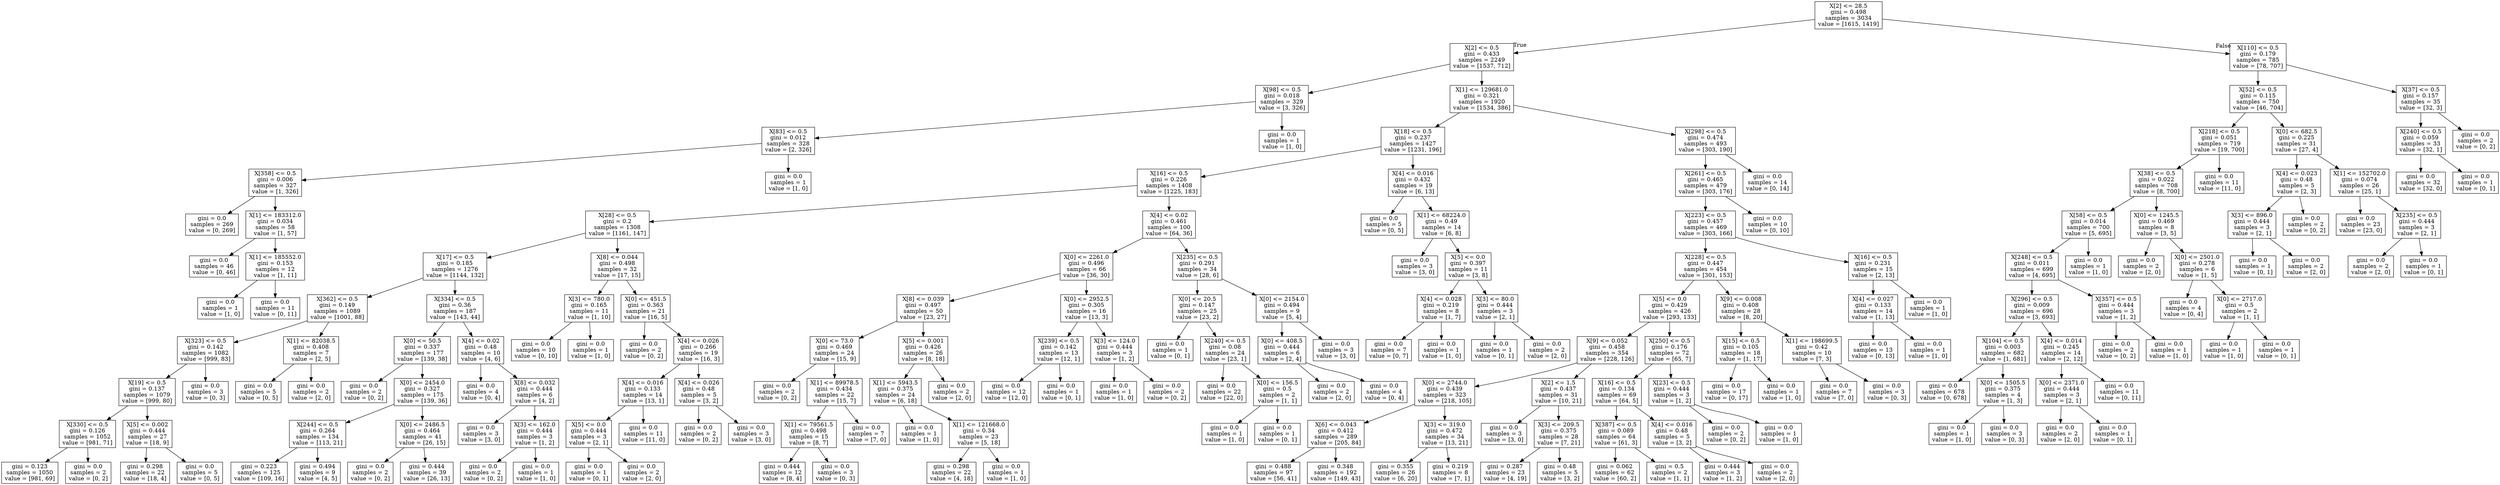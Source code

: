 digraph Tree {
node [shape=box] ;
0 [label="X[2] <= 28.5\ngini = 0.498\nsamples = 3034\nvalue = [1615, 1419]"] ;
1 [label="X[2] <= 0.5\ngini = 0.433\nsamples = 2249\nvalue = [1537, 712]"] ;
0 -> 1 [labeldistance=2.5, labelangle=45, headlabel="True"] ;
2 [label="X[98] <= 0.5\ngini = 0.018\nsamples = 329\nvalue = [3, 326]"] ;
1 -> 2 ;
3 [label="X[83] <= 0.5\ngini = 0.012\nsamples = 328\nvalue = [2, 326]"] ;
2 -> 3 ;
4 [label="X[358] <= 0.5\ngini = 0.006\nsamples = 327\nvalue = [1, 326]"] ;
3 -> 4 ;
5 [label="gini = 0.0\nsamples = 269\nvalue = [0, 269]"] ;
4 -> 5 ;
6 [label="X[1] <= 183312.0\ngini = 0.034\nsamples = 58\nvalue = [1, 57]"] ;
4 -> 6 ;
7 [label="gini = 0.0\nsamples = 46\nvalue = [0, 46]"] ;
6 -> 7 ;
8 [label="X[1] <= 185552.0\ngini = 0.153\nsamples = 12\nvalue = [1, 11]"] ;
6 -> 8 ;
9 [label="gini = 0.0\nsamples = 1\nvalue = [1, 0]"] ;
8 -> 9 ;
10 [label="gini = 0.0\nsamples = 11\nvalue = [0, 11]"] ;
8 -> 10 ;
11 [label="gini = 0.0\nsamples = 1\nvalue = [1, 0]"] ;
3 -> 11 ;
12 [label="gini = 0.0\nsamples = 1\nvalue = [1, 0]"] ;
2 -> 12 ;
13 [label="X[1] <= 129681.0\ngini = 0.321\nsamples = 1920\nvalue = [1534, 386]"] ;
1 -> 13 ;
14 [label="X[18] <= 0.5\ngini = 0.237\nsamples = 1427\nvalue = [1231, 196]"] ;
13 -> 14 ;
15 [label="X[16] <= 0.5\ngini = 0.226\nsamples = 1408\nvalue = [1225, 183]"] ;
14 -> 15 ;
16 [label="X[28] <= 0.5\ngini = 0.2\nsamples = 1308\nvalue = [1161, 147]"] ;
15 -> 16 ;
17 [label="X[17] <= 0.5\ngini = 0.185\nsamples = 1276\nvalue = [1144, 132]"] ;
16 -> 17 ;
18 [label="X[362] <= 0.5\ngini = 0.149\nsamples = 1089\nvalue = [1001, 88]"] ;
17 -> 18 ;
19 [label="X[323] <= 0.5\ngini = 0.142\nsamples = 1082\nvalue = [999, 83]"] ;
18 -> 19 ;
20 [label="X[19] <= 0.5\ngini = 0.137\nsamples = 1079\nvalue = [999, 80]"] ;
19 -> 20 ;
21 [label="X[330] <= 0.5\ngini = 0.126\nsamples = 1052\nvalue = [981, 71]"] ;
20 -> 21 ;
22 [label="gini = 0.123\nsamples = 1050\nvalue = [981, 69]"] ;
21 -> 22 ;
23 [label="gini = 0.0\nsamples = 2\nvalue = [0, 2]"] ;
21 -> 23 ;
24 [label="X[5] <= 0.002\ngini = 0.444\nsamples = 27\nvalue = [18, 9]"] ;
20 -> 24 ;
25 [label="gini = 0.298\nsamples = 22\nvalue = [18, 4]"] ;
24 -> 25 ;
26 [label="gini = 0.0\nsamples = 5\nvalue = [0, 5]"] ;
24 -> 26 ;
27 [label="gini = 0.0\nsamples = 3\nvalue = [0, 3]"] ;
19 -> 27 ;
28 [label="X[1] <= 82038.5\ngini = 0.408\nsamples = 7\nvalue = [2, 5]"] ;
18 -> 28 ;
29 [label="gini = 0.0\nsamples = 5\nvalue = [0, 5]"] ;
28 -> 29 ;
30 [label="gini = 0.0\nsamples = 2\nvalue = [2, 0]"] ;
28 -> 30 ;
31 [label="X[334] <= 0.5\ngini = 0.36\nsamples = 187\nvalue = [143, 44]"] ;
17 -> 31 ;
32 [label="X[0] <= 50.5\ngini = 0.337\nsamples = 177\nvalue = [139, 38]"] ;
31 -> 32 ;
33 [label="gini = 0.0\nsamples = 2\nvalue = [0, 2]"] ;
32 -> 33 ;
34 [label="X[0] <= 2454.0\ngini = 0.327\nsamples = 175\nvalue = [139, 36]"] ;
32 -> 34 ;
35 [label="X[244] <= 0.5\ngini = 0.264\nsamples = 134\nvalue = [113, 21]"] ;
34 -> 35 ;
36 [label="gini = 0.223\nsamples = 125\nvalue = [109, 16]"] ;
35 -> 36 ;
37 [label="gini = 0.494\nsamples = 9\nvalue = [4, 5]"] ;
35 -> 37 ;
38 [label="X[0] <= 2486.5\ngini = 0.464\nsamples = 41\nvalue = [26, 15]"] ;
34 -> 38 ;
39 [label="gini = 0.0\nsamples = 2\nvalue = [0, 2]"] ;
38 -> 39 ;
40 [label="gini = 0.444\nsamples = 39\nvalue = [26, 13]"] ;
38 -> 40 ;
41 [label="X[4] <= 0.02\ngini = 0.48\nsamples = 10\nvalue = [4, 6]"] ;
31 -> 41 ;
42 [label="gini = 0.0\nsamples = 4\nvalue = [0, 4]"] ;
41 -> 42 ;
43 [label="X[8] <= 0.032\ngini = 0.444\nsamples = 6\nvalue = [4, 2]"] ;
41 -> 43 ;
44 [label="gini = 0.0\nsamples = 3\nvalue = [3, 0]"] ;
43 -> 44 ;
45 [label="X[3] <= 162.0\ngini = 0.444\nsamples = 3\nvalue = [1, 2]"] ;
43 -> 45 ;
46 [label="gini = 0.0\nsamples = 2\nvalue = [0, 2]"] ;
45 -> 46 ;
47 [label="gini = 0.0\nsamples = 1\nvalue = [1, 0]"] ;
45 -> 47 ;
48 [label="X[8] <= 0.044\ngini = 0.498\nsamples = 32\nvalue = [17, 15]"] ;
16 -> 48 ;
49 [label="X[3] <= 780.0\ngini = 0.165\nsamples = 11\nvalue = [1, 10]"] ;
48 -> 49 ;
50 [label="gini = 0.0\nsamples = 10\nvalue = [0, 10]"] ;
49 -> 50 ;
51 [label="gini = 0.0\nsamples = 1\nvalue = [1, 0]"] ;
49 -> 51 ;
52 [label="X[0] <= 451.5\ngini = 0.363\nsamples = 21\nvalue = [16, 5]"] ;
48 -> 52 ;
53 [label="gini = 0.0\nsamples = 2\nvalue = [0, 2]"] ;
52 -> 53 ;
54 [label="X[4] <= 0.026\ngini = 0.266\nsamples = 19\nvalue = [16, 3]"] ;
52 -> 54 ;
55 [label="X[4] <= 0.016\ngini = 0.133\nsamples = 14\nvalue = [13, 1]"] ;
54 -> 55 ;
56 [label="X[5] <= 0.0\ngini = 0.444\nsamples = 3\nvalue = [2, 1]"] ;
55 -> 56 ;
57 [label="gini = 0.0\nsamples = 1\nvalue = [0, 1]"] ;
56 -> 57 ;
58 [label="gini = 0.0\nsamples = 2\nvalue = [2, 0]"] ;
56 -> 58 ;
59 [label="gini = 0.0\nsamples = 11\nvalue = [11, 0]"] ;
55 -> 59 ;
60 [label="X[4] <= 0.026\ngini = 0.48\nsamples = 5\nvalue = [3, 2]"] ;
54 -> 60 ;
61 [label="gini = 0.0\nsamples = 2\nvalue = [0, 2]"] ;
60 -> 61 ;
62 [label="gini = 0.0\nsamples = 3\nvalue = [3, 0]"] ;
60 -> 62 ;
63 [label="X[4] <= 0.02\ngini = 0.461\nsamples = 100\nvalue = [64, 36]"] ;
15 -> 63 ;
64 [label="X[0] <= 2261.0\ngini = 0.496\nsamples = 66\nvalue = [36, 30]"] ;
63 -> 64 ;
65 [label="X[8] <= 0.039\ngini = 0.497\nsamples = 50\nvalue = [23, 27]"] ;
64 -> 65 ;
66 [label="X[0] <= 73.0\ngini = 0.469\nsamples = 24\nvalue = [15, 9]"] ;
65 -> 66 ;
67 [label="gini = 0.0\nsamples = 2\nvalue = [0, 2]"] ;
66 -> 67 ;
68 [label="X[1] <= 89978.5\ngini = 0.434\nsamples = 22\nvalue = [15, 7]"] ;
66 -> 68 ;
69 [label="X[1] <= 79561.5\ngini = 0.498\nsamples = 15\nvalue = [8, 7]"] ;
68 -> 69 ;
70 [label="gini = 0.444\nsamples = 12\nvalue = [8, 4]"] ;
69 -> 70 ;
71 [label="gini = 0.0\nsamples = 3\nvalue = [0, 3]"] ;
69 -> 71 ;
72 [label="gini = 0.0\nsamples = 7\nvalue = [7, 0]"] ;
68 -> 72 ;
73 [label="X[5] <= 0.001\ngini = 0.426\nsamples = 26\nvalue = [8, 18]"] ;
65 -> 73 ;
74 [label="X[1] <= 5943.5\ngini = 0.375\nsamples = 24\nvalue = [6, 18]"] ;
73 -> 74 ;
75 [label="gini = 0.0\nsamples = 1\nvalue = [1, 0]"] ;
74 -> 75 ;
76 [label="X[1] <= 121668.0\ngini = 0.34\nsamples = 23\nvalue = [5, 18]"] ;
74 -> 76 ;
77 [label="gini = 0.298\nsamples = 22\nvalue = [4, 18]"] ;
76 -> 77 ;
78 [label="gini = 0.0\nsamples = 1\nvalue = [1, 0]"] ;
76 -> 78 ;
79 [label="gini = 0.0\nsamples = 2\nvalue = [2, 0]"] ;
73 -> 79 ;
80 [label="X[0] <= 2952.5\ngini = 0.305\nsamples = 16\nvalue = [13, 3]"] ;
64 -> 80 ;
81 [label="X[239] <= 0.5\ngini = 0.142\nsamples = 13\nvalue = [12, 1]"] ;
80 -> 81 ;
82 [label="gini = 0.0\nsamples = 12\nvalue = [12, 0]"] ;
81 -> 82 ;
83 [label="gini = 0.0\nsamples = 1\nvalue = [0, 1]"] ;
81 -> 83 ;
84 [label="X[3] <= 124.0\ngini = 0.444\nsamples = 3\nvalue = [1, 2]"] ;
80 -> 84 ;
85 [label="gini = 0.0\nsamples = 1\nvalue = [1, 0]"] ;
84 -> 85 ;
86 [label="gini = 0.0\nsamples = 2\nvalue = [0, 2]"] ;
84 -> 86 ;
87 [label="X[235] <= 0.5\ngini = 0.291\nsamples = 34\nvalue = [28, 6]"] ;
63 -> 87 ;
88 [label="X[0] <= 20.5\ngini = 0.147\nsamples = 25\nvalue = [23, 2]"] ;
87 -> 88 ;
89 [label="gini = 0.0\nsamples = 1\nvalue = [0, 1]"] ;
88 -> 89 ;
90 [label="X[240] <= 0.5\ngini = 0.08\nsamples = 24\nvalue = [23, 1]"] ;
88 -> 90 ;
91 [label="gini = 0.0\nsamples = 22\nvalue = [22, 0]"] ;
90 -> 91 ;
92 [label="X[0] <= 156.5\ngini = 0.5\nsamples = 2\nvalue = [1, 1]"] ;
90 -> 92 ;
93 [label="gini = 0.0\nsamples = 1\nvalue = [1, 0]"] ;
92 -> 93 ;
94 [label="gini = 0.0\nsamples = 1\nvalue = [0, 1]"] ;
92 -> 94 ;
95 [label="X[0] <= 2154.0\ngini = 0.494\nsamples = 9\nvalue = [5, 4]"] ;
87 -> 95 ;
96 [label="X[0] <= 408.5\ngini = 0.444\nsamples = 6\nvalue = [2, 4]"] ;
95 -> 96 ;
97 [label="gini = 0.0\nsamples = 2\nvalue = [2, 0]"] ;
96 -> 97 ;
98 [label="gini = 0.0\nsamples = 4\nvalue = [0, 4]"] ;
96 -> 98 ;
99 [label="gini = 0.0\nsamples = 3\nvalue = [3, 0]"] ;
95 -> 99 ;
100 [label="X[4] <= 0.016\ngini = 0.432\nsamples = 19\nvalue = [6, 13]"] ;
14 -> 100 ;
101 [label="gini = 0.0\nsamples = 5\nvalue = [0, 5]"] ;
100 -> 101 ;
102 [label="X[1] <= 68224.0\ngini = 0.49\nsamples = 14\nvalue = [6, 8]"] ;
100 -> 102 ;
103 [label="gini = 0.0\nsamples = 3\nvalue = [3, 0]"] ;
102 -> 103 ;
104 [label="X[5] <= 0.0\ngini = 0.397\nsamples = 11\nvalue = [3, 8]"] ;
102 -> 104 ;
105 [label="X[4] <= 0.028\ngini = 0.219\nsamples = 8\nvalue = [1, 7]"] ;
104 -> 105 ;
106 [label="gini = 0.0\nsamples = 7\nvalue = [0, 7]"] ;
105 -> 106 ;
107 [label="gini = 0.0\nsamples = 1\nvalue = [1, 0]"] ;
105 -> 107 ;
108 [label="X[3] <= 80.0\ngini = 0.444\nsamples = 3\nvalue = [2, 1]"] ;
104 -> 108 ;
109 [label="gini = 0.0\nsamples = 1\nvalue = [0, 1]"] ;
108 -> 109 ;
110 [label="gini = 0.0\nsamples = 2\nvalue = [2, 0]"] ;
108 -> 110 ;
111 [label="X[298] <= 0.5\ngini = 0.474\nsamples = 493\nvalue = [303, 190]"] ;
13 -> 111 ;
112 [label="X[261] <= 0.5\ngini = 0.465\nsamples = 479\nvalue = [303, 176]"] ;
111 -> 112 ;
113 [label="X[223] <= 0.5\ngini = 0.457\nsamples = 469\nvalue = [303, 166]"] ;
112 -> 113 ;
114 [label="X[228] <= 0.5\ngini = 0.447\nsamples = 454\nvalue = [301, 153]"] ;
113 -> 114 ;
115 [label="X[5] <= 0.0\ngini = 0.429\nsamples = 426\nvalue = [293, 133]"] ;
114 -> 115 ;
116 [label="X[9] <= 0.052\ngini = 0.458\nsamples = 354\nvalue = [228, 126]"] ;
115 -> 116 ;
117 [label="X[0] <= 2744.0\ngini = 0.439\nsamples = 323\nvalue = [218, 105]"] ;
116 -> 117 ;
118 [label="X[6] <= 0.043\ngini = 0.412\nsamples = 289\nvalue = [205, 84]"] ;
117 -> 118 ;
119 [label="gini = 0.488\nsamples = 97\nvalue = [56, 41]"] ;
118 -> 119 ;
120 [label="gini = 0.348\nsamples = 192\nvalue = [149, 43]"] ;
118 -> 120 ;
121 [label="X[3] <= 319.0\ngini = 0.472\nsamples = 34\nvalue = [13, 21]"] ;
117 -> 121 ;
122 [label="gini = 0.355\nsamples = 26\nvalue = [6, 20]"] ;
121 -> 122 ;
123 [label="gini = 0.219\nsamples = 8\nvalue = [7, 1]"] ;
121 -> 123 ;
124 [label="X[2] <= 1.5\ngini = 0.437\nsamples = 31\nvalue = [10, 21]"] ;
116 -> 124 ;
125 [label="gini = 0.0\nsamples = 3\nvalue = [3, 0]"] ;
124 -> 125 ;
126 [label="X[3] <= 209.5\ngini = 0.375\nsamples = 28\nvalue = [7, 21]"] ;
124 -> 126 ;
127 [label="gini = 0.287\nsamples = 23\nvalue = [4, 19]"] ;
126 -> 127 ;
128 [label="gini = 0.48\nsamples = 5\nvalue = [3, 2]"] ;
126 -> 128 ;
129 [label="X[250] <= 0.5\ngini = 0.176\nsamples = 72\nvalue = [65, 7]"] ;
115 -> 129 ;
130 [label="X[16] <= 0.5\ngini = 0.134\nsamples = 69\nvalue = [64, 5]"] ;
129 -> 130 ;
131 [label="X[387] <= 0.5\ngini = 0.089\nsamples = 64\nvalue = [61, 3]"] ;
130 -> 131 ;
132 [label="gini = 0.062\nsamples = 62\nvalue = [60, 2]"] ;
131 -> 132 ;
133 [label="gini = 0.5\nsamples = 2\nvalue = [1, 1]"] ;
131 -> 133 ;
134 [label="X[4] <= 0.016\ngini = 0.48\nsamples = 5\nvalue = [3, 2]"] ;
130 -> 134 ;
135 [label="gini = 0.444\nsamples = 3\nvalue = [1, 2]"] ;
134 -> 135 ;
136 [label="gini = 0.0\nsamples = 2\nvalue = [2, 0]"] ;
134 -> 136 ;
137 [label="X[23] <= 0.5\ngini = 0.444\nsamples = 3\nvalue = [1, 2]"] ;
129 -> 137 ;
138 [label="gini = 0.0\nsamples = 2\nvalue = [0, 2]"] ;
137 -> 138 ;
139 [label="gini = 0.0\nsamples = 1\nvalue = [1, 0]"] ;
137 -> 139 ;
140 [label="X[9] <= 0.008\ngini = 0.408\nsamples = 28\nvalue = [8, 20]"] ;
114 -> 140 ;
141 [label="X[15] <= 0.5\ngini = 0.105\nsamples = 18\nvalue = [1, 17]"] ;
140 -> 141 ;
142 [label="gini = 0.0\nsamples = 17\nvalue = [0, 17]"] ;
141 -> 142 ;
143 [label="gini = 0.0\nsamples = 1\nvalue = [1, 0]"] ;
141 -> 143 ;
144 [label="X[1] <= 198699.5\ngini = 0.42\nsamples = 10\nvalue = [7, 3]"] ;
140 -> 144 ;
145 [label="gini = 0.0\nsamples = 7\nvalue = [7, 0]"] ;
144 -> 145 ;
146 [label="gini = 0.0\nsamples = 3\nvalue = [0, 3]"] ;
144 -> 146 ;
147 [label="X[16] <= 0.5\ngini = 0.231\nsamples = 15\nvalue = [2, 13]"] ;
113 -> 147 ;
148 [label="X[4] <= 0.027\ngini = 0.133\nsamples = 14\nvalue = [1, 13]"] ;
147 -> 148 ;
149 [label="gini = 0.0\nsamples = 13\nvalue = [0, 13]"] ;
148 -> 149 ;
150 [label="gini = 0.0\nsamples = 1\nvalue = [1, 0]"] ;
148 -> 150 ;
151 [label="gini = 0.0\nsamples = 1\nvalue = [1, 0]"] ;
147 -> 151 ;
152 [label="gini = 0.0\nsamples = 10\nvalue = [0, 10]"] ;
112 -> 152 ;
153 [label="gini = 0.0\nsamples = 14\nvalue = [0, 14]"] ;
111 -> 153 ;
154 [label="X[110] <= 0.5\ngini = 0.179\nsamples = 785\nvalue = [78, 707]"] ;
0 -> 154 [labeldistance=2.5, labelangle=-45, headlabel="False"] ;
155 [label="X[52] <= 0.5\ngini = 0.115\nsamples = 750\nvalue = [46, 704]"] ;
154 -> 155 ;
156 [label="X[218] <= 0.5\ngini = 0.051\nsamples = 719\nvalue = [19, 700]"] ;
155 -> 156 ;
157 [label="X[38] <= 0.5\ngini = 0.022\nsamples = 708\nvalue = [8, 700]"] ;
156 -> 157 ;
158 [label="X[58] <= 0.5\ngini = 0.014\nsamples = 700\nvalue = [5, 695]"] ;
157 -> 158 ;
159 [label="X[248] <= 0.5\ngini = 0.011\nsamples = 699\nvalue = [4, 695]"] ;
158 -> 159 ;
160 [label="X[296] <= 0.5\ngini = 0.009\nsamples = 696\nvalue = [3, 693]"] ;
159 -> 160 ;
161 [label="X[104] <= 0.5\ngini = 0.003\nsamples = 682\nvalue = [1, 681]"] ;
160 -> 161 ;
162 [label="gini = 0.0\nsamples = 678\nvalue = [0, 678]"] ;
161 -> 162 ;
163 [label="X[0] <= 1505.5\ngini = 0.375\nsamples = 4\nvalue = [1, 3]"] ;
161 -> 163 ;
164 [label="gini = 0.0\nsamples = 1\nvalue = [1, 0]"] ;
163 -> 164 ;
165 [label="gini = 0.0\nsamples = 3\nvalue = [0, 3]"] ;
163 -> 165 ;
166 [label="X[4] <= 0.014\ngini = 0.245\nsamples = 14\nvalue = [2, 12]"] ;
160 -> 166 ;
167 [label="X[0] <= 2371.0\ngini = 0.444\nsamples = 3\nvalue = [2, 1]"] ;
166 -> 167 ;
168 [label="gini = 0.0\nsamples = 2\nvalue = [2, 0]"] ;
167 -> 168 ;
169 [label="gini = 0.0\nsamples = 1\nvalue = [0, 1]"] ;
167 -> 169 ;
170 [label="gini = 0.0\nsamples = 11\nvalue = [0, 11]"] ;
166 -> 170 ;
171 [label="X[357] <= 0.5\ngini = 0.444\nsamples = 3\nvalue = [1, 2]"] ;
159 -> 171 ;
172 [label="gini = 0.0\nsamples = 2\nvalue = [0, 2]"] ;
171 -> 172 ;
173 [label="gini = 0.0\nsamples = 1\nvalue = [1, 0]"] ;
171 -> 173 ;
174 [label="gini = 0.0\nsamples = 1\nvalue = [1, 0]"] ;
158 -> 174 ;
175 [label="X[0] <= 1245.5\ngini = 0.469\nsamples = 8\nvalue = [3, 5]"] ;
157 -> 175 ;
176 [label="gini = 0.0\nsamples = 2\nvalue = [2, 0]"] ;
175 -> 176 ;
177 [label="X[0] <= 2501.0\ngini = 0.278\nsamples = 6\nvalue = [1, 5]"] ;
175 -> 177 ;
178 [label="gini = 0.0\nsamples = 4\nvalue = [0, 4]"] ;
177 -> 178 ;
179 [label="X[0] <= 2717.0\ngini = 0.5\nsamples = 2\nvalue = [1, 1]"] ;
177 -> 179 ;
180 [label="gini = 0.0\nsamples = 1\nvalue = [1, 0]"] ;
179 -> 180 ;
181 [label="gini = 0.0\nsamples = 1\nvalue = [0, 1]"] ;
179 -> 181 ;
182 [label="gini = 0.0\nsamples = 11\nvalue = [11, 0]"] ;
156 -> 182 ;
183 [label="X[0] <= 682.5\ngini = 0.225\nsamples = 31\nvalue = [27, 4]"] ;
155 -> 183 ;
184 [label="X[4] <= 0.023\ngini = 0.48\nsamples = 5\nvalue = [2, 3]"] ;
183 -> 184 ;
185 [label="X[3] <= 896.0\ngini = 0.444\nsamples = 3\nvalue = [2, 1]"] ;
184 -> 185 ;
186 [label="gini = 0.0\nsamples = 1\nvalue = [0, 1]"] ;
185 -> 186 ;
187 [label="gini = 0.0\nsamples = 2\nvalue = [2, 0]"] ;
185 -> 187 ;
188 [label="gini = 0.0\nsamples = 2\nvalue = [0, 2]"] ;
184 -> 188 ;
189 [label="X[1] <= 152702.0\ngini = 0.074\nsamples = 26\nvalue = [25, 1]"] ;
183 -> 189 ;
190 [label="gini = 0.0\nsamples = 23\nvalue = [23, 0]"] ;
189 -> 190 ;
191 [label="X[235] <= 0.5\ngini = 0.444\nsamples = 3\nvalue = [2, 1]"] ;
189 -> 191 ;
192 [label="gini = 0.0\nsamples = 2\nvalue = [2, 0]"] ;
191 -> 192 ;
193 [label="gini = 0.0\nsamples = 1\nvalue = [0, 1]"] ;
191 -> 193 ;
194 [label="X[37] <= 0.5\ngini = 0.157\nsamples = 35\nvalue = [32, 3]"] ;
154 -> 194 ;
195 [label="X[240] <= 0.5\ngini = 0.059\nsamples = 33\nvalue = [32, 1]"] ;
194 -> 195 ;
196 [label="gini = 0.0\nsamples = 32\nvalue = [32, 0]"] ;
195 -> 196 ;
197 [label="gini = 0.0\nsamples = 1\nvalue = [0, 1]"] ;
195 -> 197 ;
198 [label="gini = 0.0\nsamples = 2\nvalue = [0, 2]"] ;
194 -> 198 ;
}